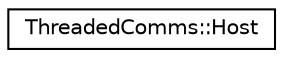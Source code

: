 digraph "Graphical Class Hierarchy"
{
 // LATEX_PDF_SIZE
  edge [fontname="Helvetica",fontsize="10",labelfontname="Helvetica",labelfontsize="10"];
  node [fontname="Helvetica",fontsize="10",shape=record];
  rankdir="LR";
  Node0 [label="ThreadedComms::Host",height=0.2,width=0.4,color="black", fillcolor="white", style="filled",URL="$structThreadedComms_1_1Host.html",tooltip=" "];
}
